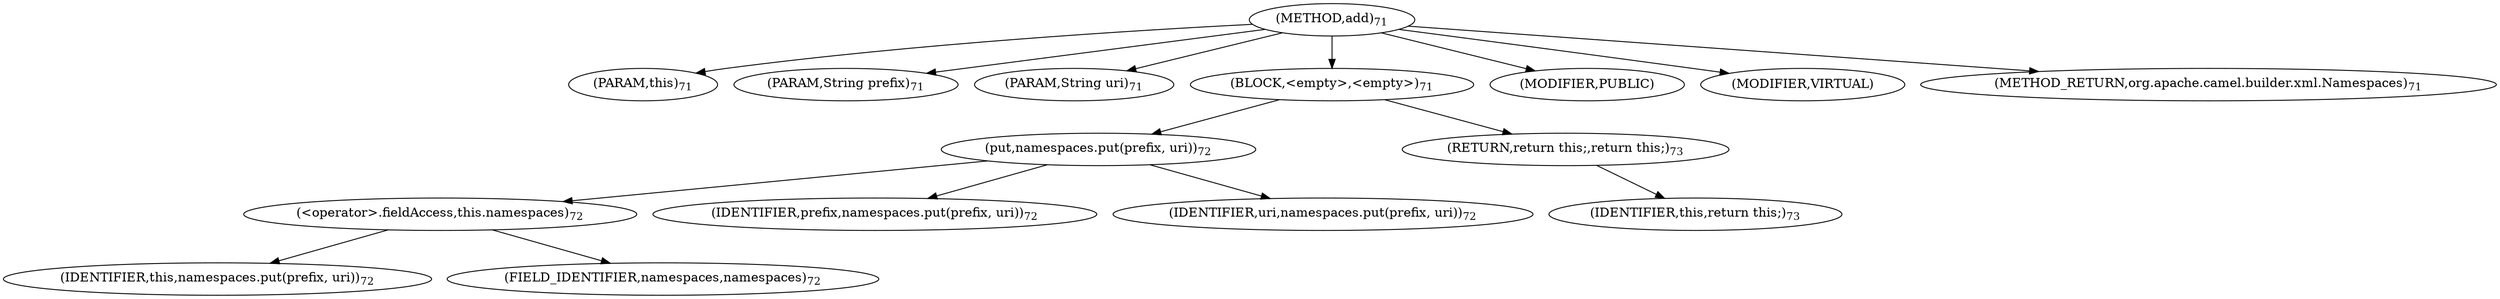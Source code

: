 digraph "add" {  
"121" [label = <(METHOD,add)<SUB>71</SUB>> ]
"8" [label = <(PARAM,this)<SUB>71</SUB>> ]
"122" [label = <(PARAM,String prefix)<SUB>71</SUB>> ]
"123" [label = <(PARAM,String uri)<SUB>71</SUB>> ]
"124" [label = <(BLOCK,&lt;empty&gt;,&lt;empty&gt;)<SUB>71</SUB>> ]
"125" [label = <(put,namespaces.put(prefix, uri))<SUB>72</SUB>> ]
"126" [label = <(&lt;operator&gt;.fieldAccess,this.namespaces)<SUB>72</SUB>> ]
"127" [label = <(IDENTIFIER,this,namespaces.put(prefix, uri))<SUB>72</SUB>> ]
"128" [label = <(FIELD_IDENTIFIER,namespaces,namespaces)<SUB>72</SUB>> ]
"129" [label = <(IDENTIFIER,prefix,namespaces.put(prefix, uri))<SUB>72</SUB>> ]
"130" [label = <(IDENTIFIER,uri,namespaces.put(prefix, uri))<SUB>72</SUB>> ]
"131" [label = <(RETURN,return this;,return this;)<SUB>73</SUB>> ]
"7" [label = <(IDENTIFIER,this,return this;)<SUB>73</SUB>> ]
"132" [label = <(MODIFIER,PUBLIC)> ]
"133" [label = <(MODIFIER,VIRTUAL)> ]
"134" [label = <(METHOD_RETURN,org.apache.camel.builder.xml.Namespaces)<SUB>71</SUB>> ]
  "121" -> "8" 
  "121" -> "122" 
  "121" -> "123" 
  "121" -> "124" 
  "121" -> "132" 
  "121" -> "133" 
  "121" -> "134" 
  "124" -> "125" 
  "124" -> "131" 
  "125" -> "126" 
  "125" -> "129" 
  "125" -> "130" 
  "126" -> "127" 
  "126" -> "128" 
  "131" -> "7" 
}
